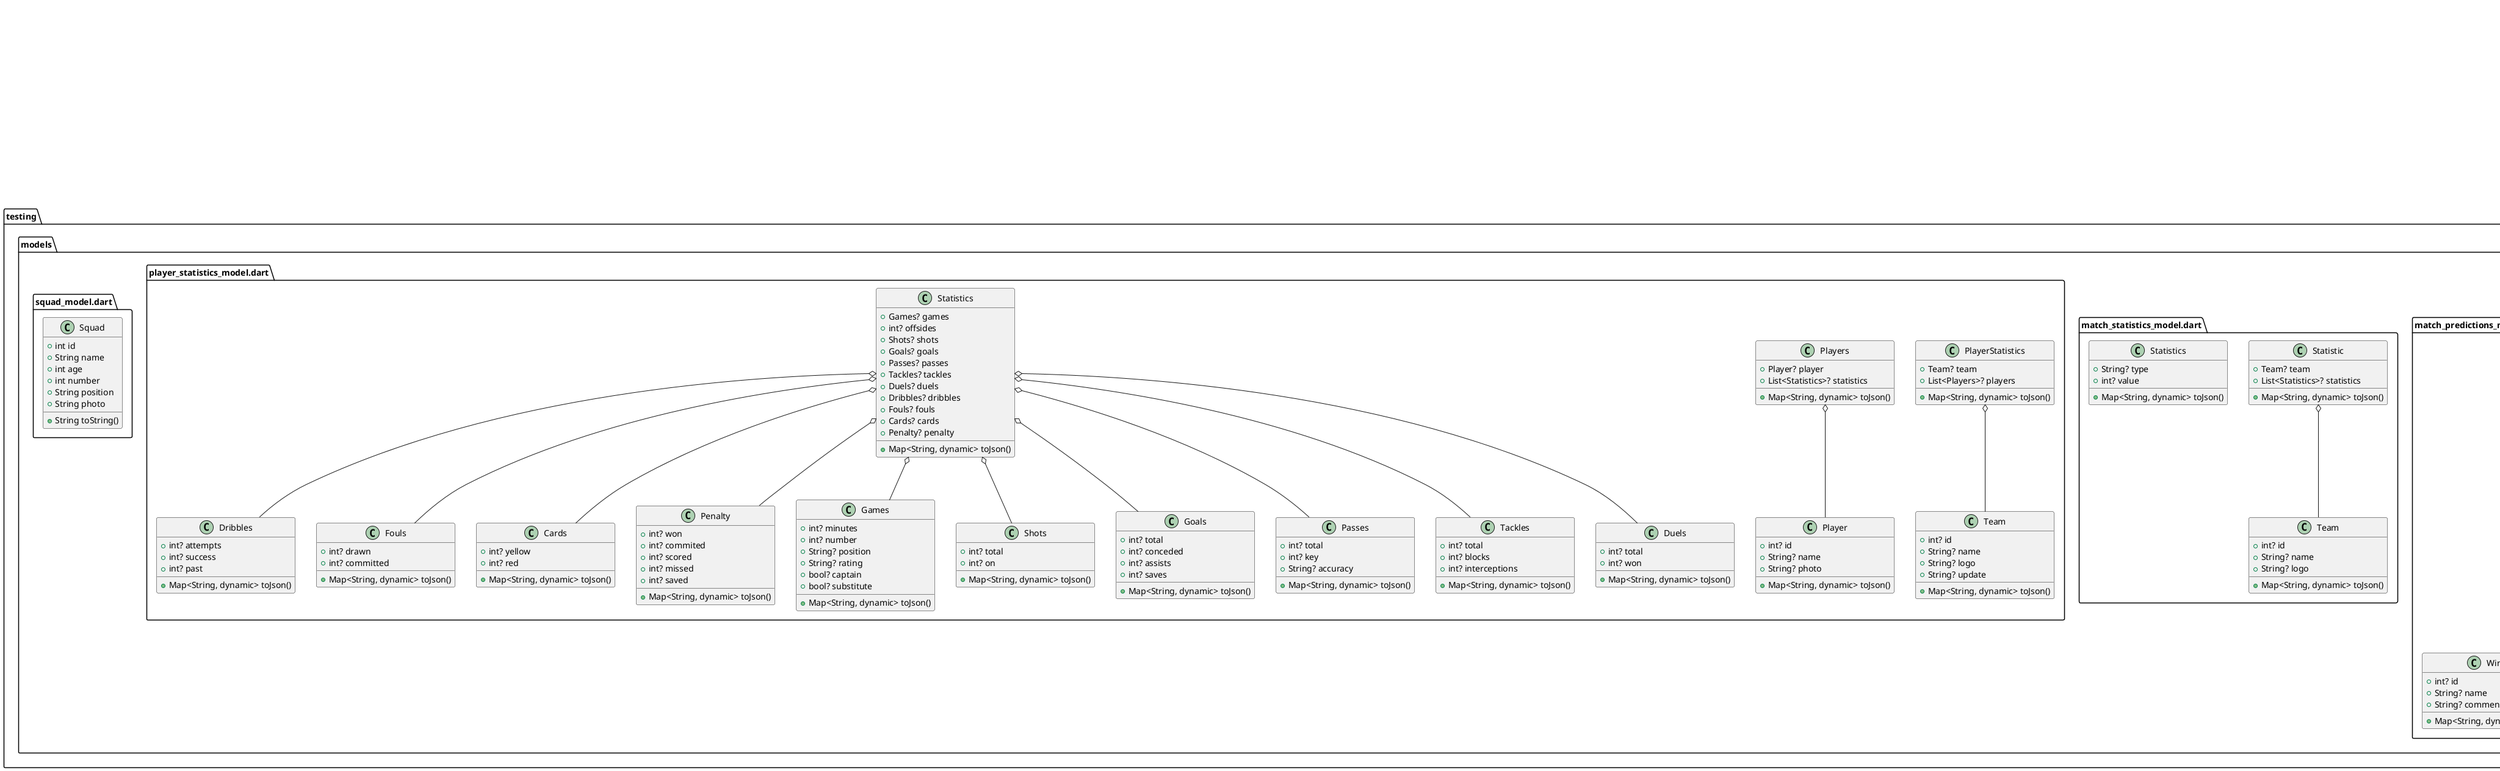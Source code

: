 @startuml
set namespaceSeparator ::

class "testing::home_page.dart::AdHelper" {
  {static} +String bannerAdUnitId
}

class "testing::home_page.dart::MyHomePage" {
  +MyHomePageState createState()
}

"flutter::src::widgets::framework.dart::StatefulWidget" <|-- "testing::home_page.dart::MyHomePage"

class "testing::home_page.dart::MyHomePageState" {
  +TextEditingController editingController
  -List<Map<String, dynamic>> _allUsers
  +List<Map<String, dynamic>> favoriteDataList
  -List<Map<String, dynamic>> _foundUsers
  +void runFilter()
  +void initState()
  +Future<void> selectDate()
  +Widget build()
}

"testing::home_page.dart::MyHomePageState" o-- "flutter::src::widgets::editable_text.dart::TextEditingController"
"flutter::src::widgets::framework.dart::State" <|-- "testing::home_page.dart::MyHomePageState"

class "testing::main.dart::MyApp" {
  +Widget build()
}

"flutter::src::widgets::framework.dart::StatelessWidget" <|-- "testing::main.dart::MyApp"

class "testing::models::account_model.dart::AccountDetails" {
  +Account? account
  +Subscription? subscription
  +Requests? requests
  +Map<String, dynamic> toJson()
}

"testing::models::account_model.dart::AccountDetails" o-- "testing::models::account_model.dart::Account"
"testing::models::account_model.dart::AccountDetails" o-- "testing::models::account_model.dart::Subscription"
"testing::models::account_model.dart::AccountDetails" o-- "testing::models::account_model.dart::Requests"

class "testing::models::account_model.dart::Account" {
  +String? firstname
  +String? lastname
  +String? email
  +Map<String, dynamic> toJson()
}

class "testing::models::account_model.dart::Subscription" {
  +String? plan
  +String? end
  +bool? active
  +Map<String, dynamic> toJson()
}

class "testing::models::account_model.dart::Requests" {
  +int? current
  +int? limitDay
  +Map<String, dynamic> toJson()
}

class "testing::models::match_predictions_model.dart::MatchPredictions" {
  +Predictions? predictions
  +Comparison? comparison
  +Map<String, dynamic> toJson()
}

"testing::models::match_predictions_model.dart::MatchPredictions" o-- "testing::models::match_predictions_model.dart::Predictions"
"testing::models::match_predictions_model.dart::MatchPredictions" o-- "testing::models::match_predictions_model.dart::Comparison"

class "testing::models::match_predictions_model.dart::Predictions" {
  +Winner? winner
  +bool? winOrDraw
  +String? underOver
  +Goals? goals
  +String? advice
  +Percent? percent
  +Map<String, dynamic> toJson()
}

"testing::models::match_predictions_model.dart::Predictions" o-- "testing::models::match_predictions_model.dart::Winner"
"testing::models::match_predictions_model.dart::Predictions" o-- "testing::models::match_predictions_model.dart::Goals"
"testing::models::match_predictions_model.dart::Predictions" o-- "testing::models::match_predictions_model.dart::Percent"

class "testing::models::match_predictions_model.dart::Winner" {
  +int? id
  +String? name
  +String? comment
  +Map<String, dynamic> toJson()
}

class "testing::models::match_predictions_model.dart::Goals" {
  +String? home
  +String? away
  +Map<String, dynamic> toJson()
}

class "testing::models::match_predictions_model.dart::Percent" {
  +String? home
  +String? draw
  +String? away
  +Map<String, dynamic> toJson()
}

class "testing::models::match_predictions_model.dart::Comparison" {
  +Goals? form
  +Goals? att
  +Goals? def
  +Goals? poissonDistribution
  +Goals? h2h
  +Goals? goals
  +Goals? total
  +Map<String, dynamic> toJson()
}

"testing::models::match_predictions_model.dart::Comparison" o-- "testing::models::match_predictions_model.dart::Goals"

class "testing::models::match_statistics_model.dart::Statistic" {
  +Team? team
  +List<Statistics>? statistics
  +Map<String, dynamic> toJson()
}

"testing::models::match_statistics_model.dart::Statistic" o-- "testing::models::match_statistics_model.dart::Team"

class "testing::models::match_statistics_model.dart::Team" {
  +int? id
  +String? name
  +String? logo
  +Map<String, dynamic> toJson()
}

class "testing::models::match_statistics_model.dart::Statistics" {
  +String? type
  +int? value
  +Map<String, dynamic> toJson()
}

class "testing::models::player_statistics_model.dart::PlayerStatistics" {
  +Team? team
  +List<Players>? players
  +Map<String, dynamic> toJson()
}

"testing::models::player_statistics_model.dart::PlayerStatistics" o-- "testing::models::player_statistics_model.dart::Team"

class "testing::models::player_statistics_model.dart::Team" {
  +int? id
  +String? name
  +String? logo
  +String? update
  +Map<String, dynamic> toJson()
}

class "testing::models::player_statistics_model.dart::Players" {
  +Player? player
  +List<Statistics>? statistics
  +Map<String, dynamic> toJson()
}

"testing::models::player_statistics_model.dart::Players" o-- "testing::models::player_statistics_model.dart::Player"

class "testing::models::player_statistics_model.dart::Player" {
  +int? id
  +String? name
  +String? photo
  +Map<String, dynamic> toJson()
}

class "testing::models::player_statistics_model.dart::Statistics" {
  +Games? games
  +int? offsides
  +Shots? shots
  +Goals? goals
  +Passes? passes
  +Tackles? tackles
  +Duels? duels
  +Dribbles? dribbles
  +Fouls? fouls
  +Cards? cards
  +Penalty? penalty
  +Map<String, dynamic> toJson()
}

"testing::models::player_statistics_model.dart::Statistics" o-- "testing::models::player_statistics_model.dart::Games"
"testing::models::player_statistics_model.dart::Statistics" o-- "testing::models::player_statistics_model.dart::Shots"
"testing::models::player_statistics_model.dart::Statistics" o-- "testing::models::player_statistics_model.dart::Goals"
"testing::models::player_statistics_model.dart::Statistics" o-- "testing::models::player_statistics_model.dart::Passes"
"testing::models::player_statistics_model.dart::Statistics" o-- "testing::models::player_statistics_model.dart::Tackles"
"testing::models::player_statistics_model.dart::Statistics" o-- "testing::models::player_statistics_model.dart::Duels"
"testing::models::player_statistics_model.dart::Statistics" o-- "testing::models::player_statistics_model.dart::Dribbles"
"testing::models::player_statistics_model.dart::Statistics" o-- "testing::models::player_statistics_model.dart::Fouls"
"testing::models::player_statistics_model.dart::Statistics" o-- "testing::models::player_statistics_model.dart::Cards"
"testing::models::player_statistics_model.dart::Statistics" o-- "testing::models::player_statistics_model.dart::Penalty"

class "testing::models::player_statistics_model.dart::Games" {
  +int? minutes
  +int? number
  +String? position
  +String? rating
  +bool? captain
  +bool? substitute
  +Map<String, dynamic> toJson()
}

class "testing::models::player_statistics_model.dart::Shots" {
  +int? total
  +int? on
  +Map<String, dynamic> toJson()
}

class "testing::models::player_statistics_model.dart::Goals" {
  +int? total
  +int? conceded
  +int? assists
  +int? saves
  +Map<String, dynamic> toJson()
}

class "testing::models::player_statistics_model.dart::Passes" {
  +int? total
  +int? key
  +String? accuracy
  +Map<String, dynamic> toJson()
}

class "testing::models::player_statistics_model.dart::Tackles" {
  +int? total
  +int? blocks
  +int? interceptions
  +Map<String, dynamic> toJson()
}

class "testing::models::player_statistics_model.dart::Duels" {
  +int? total
  +int? won
  +Map<String, dynamic> toJson()
}

class "testing::models::player_statistics_model.dart::Dribbles" {
  +int? attempts
  +int? success
  +int? past
  +Map<String, dynamic> toJson()
}

class "testing::models::player_statistics_model.dart::Fouls" {
  +int? drawn
  +int? committed
  +Map<String, dynamic> toJson()
}

class "testing::models::player_statistics_model.dart::Cards" {
  +int? yellow
  +int? red
  +Map<String, dynamic> toJson()
}

class "testing::models::player_statistics_model.dart::Penalty" {
  +int? won
  +int? commited
  +int? scored
  +int? missed
  +int? saved
  +Map<String, dynamic> toJson()
}

class "testing::models::squad_model.dart::Squad" {
  +int id
  +String name
  +int age
  +int number
  +String position
  +String photo
  +String toString()
}

class "testing::package_info.dart::ProjectInfo" {
  +ProjectInfoState createState()
}

"flutter::src::widgets::framework.dart::StatefulWidget" <|-- "testing::package_info.dart::ProjectInfo"

class "testing::package_info.dart::ProjectInfoState" {
  +PackageInfo packageInfo
  +void initState()
  +void dispose()
  +Future<void> initPackageInfo()
  +Widget infoTile()
  +Widget build()
}

"testing::package_info.dart::ProjectInfoState" o-- "package_info_plus::package_info_plus.dart::PackageInfo"
"flutter::src::widgets::framework.dart::State" <|-- "testing::package_info.dart::ProjectInfoState"


@enduml